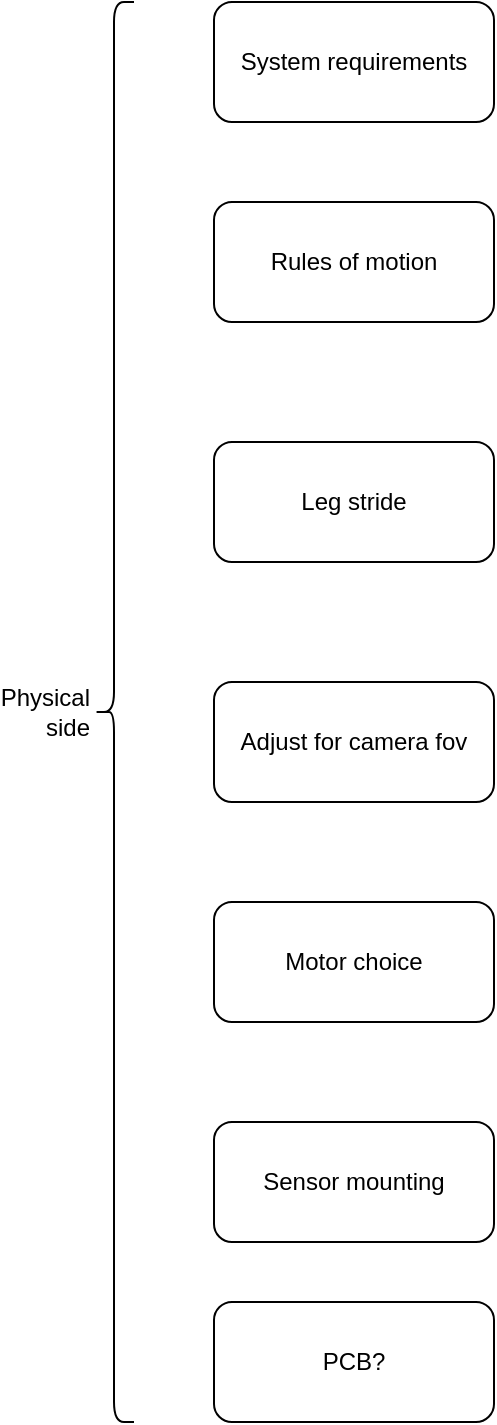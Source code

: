 <mxfile version="25.0.3">
  <diagram name="Page-1" id="iAuyqC9wymLPWFgELTDJ">
    <mxGraphModel dx="1395" dy="784" grid="1" gridSize="10" guides="1" tooltips="1" connect="1" arrows="1" fold="1" page="1" pageScale="1" pageWidth="850" pageHeight="1100" math="0" shadow="0">
      <root>
        <mxCell id="0" />
        <mxCell id="1" parent="0" />
        <mxCell id="V0RjbLDTPT6KQcX2KNsg-3" value="System requirements" style="rounded=1;whiteSpace=wrap;html=1;" vertex="1" parent="1">
          <mxGeometry x="150" y="130" width="140" height="60" as="geometry" />
        </mxCell>
        <mxCell id="V0RjbLDTPT6KQcX2KNsg-4" value="Rules of motion" style="rounded=1;whiteSpace=wrap;html=1;" vertex="1" parent="1">
          <mxGeometry x="150" y="230" width="140" height="60" as="geometry" />
        </mxCell>
        <mxCell id="V0RjbLDTPT6KQcX2KNsg-6" value="Leg stride" style="rounded=1;whiteSpace=wrap;html=1;" vertex="1" parent="1">
          <mxGeometry x="150" y="350" width="140" height="60" as="geometry" />
        </mxCell>
        <mxCell id="V0RjbLDTPT6KQcX2KNsg-7" value="Adjust for camera fov" style="rounded=1;whiteSpace=wrap;html=1;" vertex="1" parent="1">
          <mxGeometry x="150" y="470" width="140" height="60" as="geometry" />
        </mxCell>
        <mxCell id="V0RjbLDTPT6KQcX2KNsg-8" value="Sensor mounting" style="rounded=1;whiteSpace=wrap;html=1;" vertex="1" parent="1">
          <mxGeometry x="150" y="690" width="140" height="60" as="geometry" />
        </mxCell>
        <mxCell id="V0RjbLDTPT6KQcX2KNsg-9" value="Motor choice" style="rounded=1;whiteSpace=wrap;html=1;" vertex="1" parent="1">
          <mxGeometry x="150" y="580" width="140" height="60" as="geometry" />
        </mxCell>
        <mxCell id="V0RjbLDTPT6KQcX2KNsg-10" value="PCB?" style="rounded=1;whiteSpace=wrap;html=1;" vertex="1" parent="1">
          <mxGeometry x="150" y="780" width="140" height="60" as="geometry" />
        </mxCell>
        <mxCell id="V0RjbLDTPT6KQcX2KNsg-12" value="Physical side" style="shape=curlyBracket;whiteSpace=wrap;html=1;rounded=1;labelPosition=left;verticalLabelPosition=middle;align=right;verticalAlign=middle;" vertex="1" parent="1">
          <mxGeometry x="90" y="130" width="20" height="710" as="geometry" />
        </mxCell>
      </root>
    </mxGraphModel>
  </diagram>
</mxfile>
